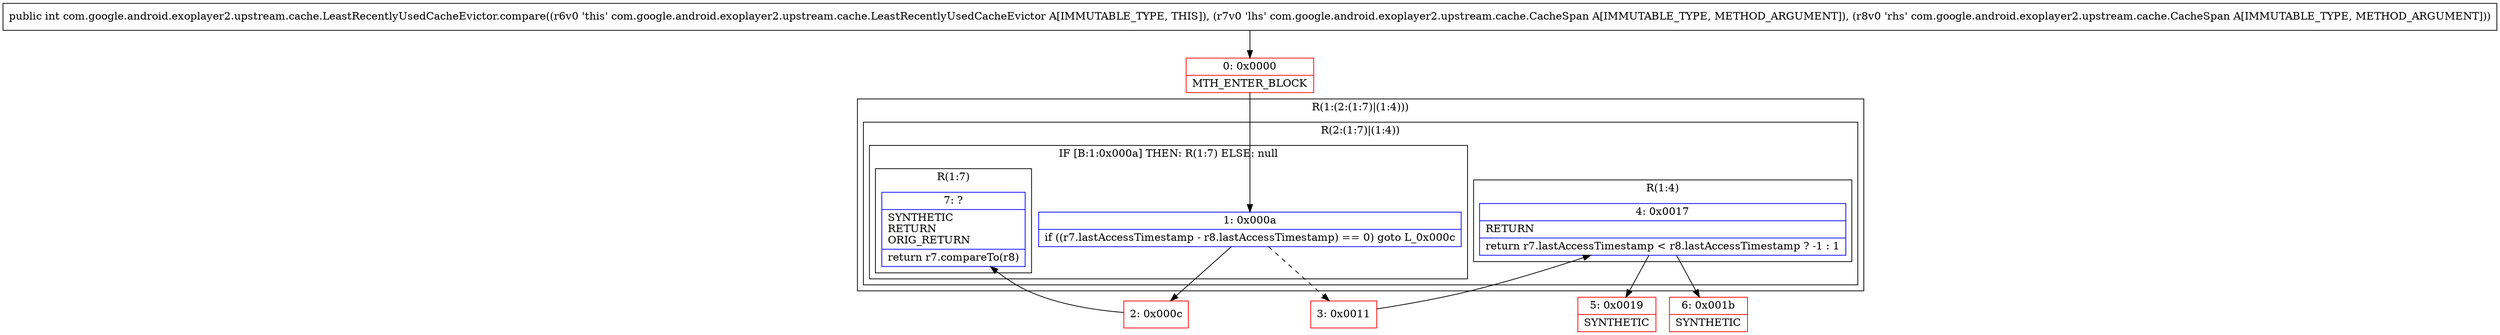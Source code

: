 digraph "CFG forcom.google.android.exoplayer2.upstream.cache.LeastRecentlyUsedCacheEvictor.compare(Lcom\/google\/android\/exoplayer2\/upstream\/cache\/CacheSpan;Lcom\/google\/android\/exoplayer2\/upstream\/cache\/CacheSpan;)I" {
subgraph cluster_Region_1689544057 {
label = "R(1:(2:(1:7)|(1:4)))";
node [shape=record,color=blue];
subgraph cluster_Region_942476601 {
label = "R(2:(1:7)|(1:4))";
node [shape=record,color=blue];
subgraph cluster_IfRegion_1231021084 {
label = "IF [B:1:0x000a] THEN: R(1:7) ELSE: null";
node [shape=record,color=blue];
Node_1 [shape=record,label="{1\:\ 0x000a|if ((r7.lastAccessTimestamp \- r8.lastAccessTimestamp) == 0) goto L_0x000c\l}"];
subgraph cluster_Region_1883388558 {
label = "R(1:7)";
node [shape=record,color=blue];
Node_7 [shape=record,label="{7\:\ ?|SYNTHETIC\lRETURN\lORIG_RETURN\l|return r7.compareTo(r8)\l}"];
}
}
subgraph cluster_Region_932841042 {
label = "R(1:4)";
node [shape=record,color=blue];
Node_4 [shape=record,label="{4\:\ 0x0017|RETURN\l|return r7.lastAccessTimestamp \< r8.lastAccessTimestamp ? \-1 : 1\l}"];
}
}
}
Node_0 [shape=record,color=red,label="{0\:\ 0x0000|MTH_ENTER_BLOCK\l}"];
Node_2 [shape=record,color=red,label="{2\:\ 0x000c}"];
Node_3 [shape=record,color=red,label="{3\:\ 0x0011}"];
Node_5 [shape=record,color=red,label="{5\:\ 0x0019|SYNTHETIC\l}"];
Node_6 [shape=record,color=red,label="{6\:\ 0x001b|SYNTHETIC\l}"];
MethodNode[shape=record,label="{public int com.google.android.exoplayer2.upstream.cache.LeastRecentlyUsedCacheEvictor.compare((r6v0 'this' com.google.android.exoplayer2.upstream.cache.LeastRecentlyUsedCacheEvictor A[IMMUTABLE_TYPE, THIS]), (r7v0 'lhs' com.google.android.exoplayer2.upstream.cache.CacheSpan A[IMMUTABLE_TYPE, METHOD_ARGUMENT]), (r8v0 'rhs' com.google.android.exoplayer2.upstream.cache.CacheSpan A[IMMUTABLE_TYPE, METHOD_ARGUMENT])) }"];
MethodNode -> Node_0;
Node_1 -> Node_2;
Node_1 -> Node_3[style=dashed];
Node_4 -> Node_5;
Node_4 -> Node_6;
Node_0 -> Node_1;
Node_2 -> Node_7;
Node_3 -> Node_4;
}

